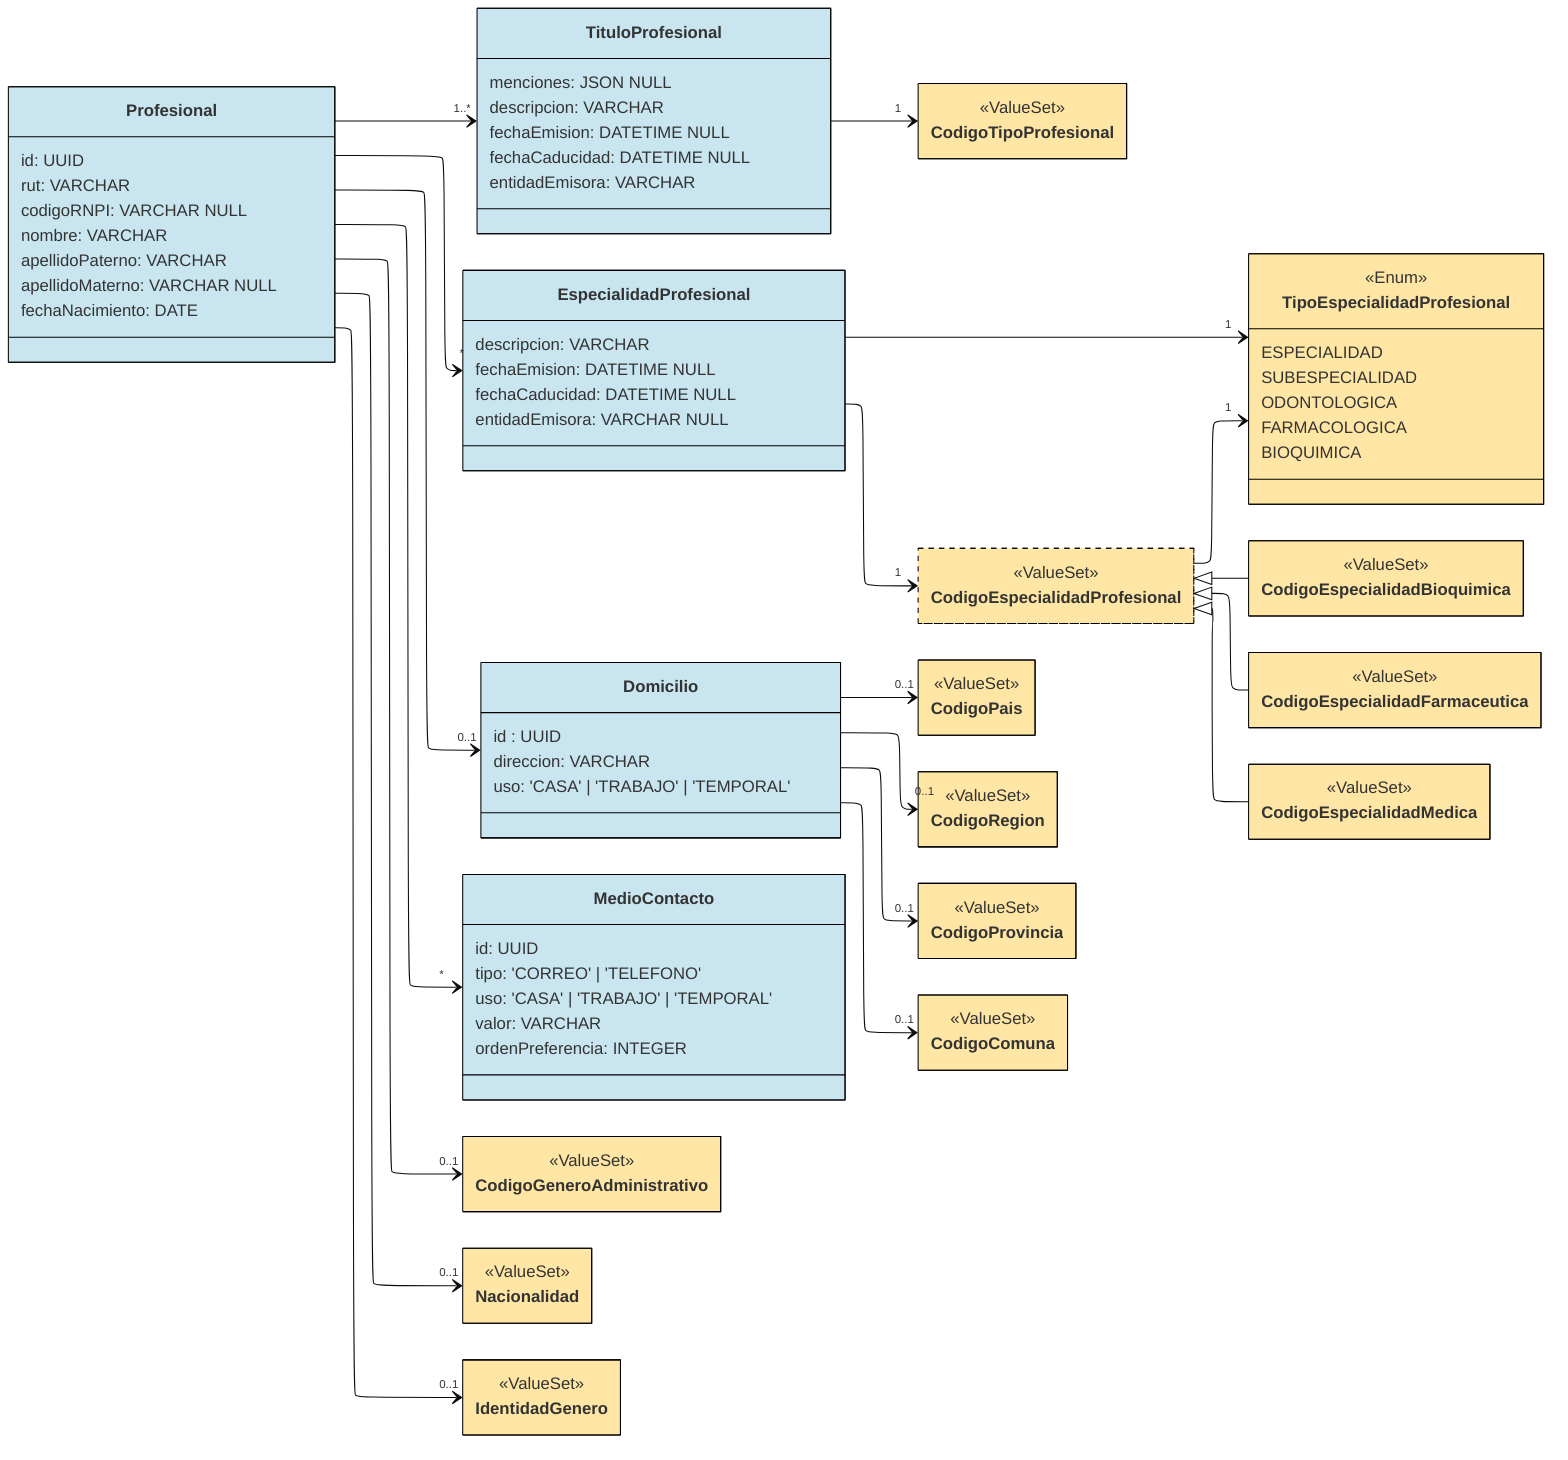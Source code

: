 ---
config:
  layout: elk
  theme: base
  class:
    hideEmptyMembersBox: true
  themeVariables:
    primaryBorderColor: "#000000"
    primaryColor: "#C9E6F0"
---

classDiagram
direction LR

class Profesional {
  id: UUID
  rut: VARCHAR
  %% Codigo identificador en Registro Nacional de Prestadores Individuales, opcional.
  codigoRNPI: VARCHAR NULL

  nombre: VARCHAR
  apellidoPaterno: VARCHAR
  apellidoMaterno: VARCHAR NULL

  fechaNacimiento: DATE
}

class TituloProfesional {
  %% Su contenido es un array de strings
  menciones: JSON NULL

  descripcion: VARCHAR
  fechaEmision: DATETIME NULL
  fechaCaducidad: DATETIME NULL
  entidadEmisora: VARCHAR
}

class CodigoTipoProfesional { <<ValueSet>> }

class EspecialidadProfesional {
  descripcion: VARCHAR
  fechaEmision: DATETIME NULL
  fechaCaducidad: DATETIME NULL
  entidadEmisora: VARCHAR NULL
}

class TipoEspecialidadProfesional {
  <<Enum>>
  ESPECIALIDAD
  SUBESPECIALIDAD
  ODONTOLOGICA
  FARMACOLOGICA
  BIOQUIMICA
}


class CodigoEspecialidadProfesional { <<ValueSet>> }

class CodigoEspecialidadBioquimica { <<ValueSet>> }

class CodigoEspecialidadFarmaceutica { <<ValueSet>> }

class CodigoEspecialidadMedica { <<ValueSet>> }
class Domicilio {
  id : UUID
  direccion: VARCHAR
  uso: 'CASA' | 'TRABAJO' | 'TEMPORAL'
}

class CodigoPais { <<ValueSet>> }

class CodigoRegion { <<ValueSet>> }

class CodigoProvincia { <<ValueSet>> }
class CodigoComuna { <<ValueSet>> }

class MedioContacto {
  id: UUID
  tipo: 'CORREO' | 'TELEFONO'
  uso: 'CASA' | 'TRABAJO' | 'TEMPORAL'
  valor: VARCHAR
  ordenPreferencia: INTEGER
}
class CodigoGeneroAdministrativo { <<ValueSet>> }

class Nacionalidad { <<ValueSet>> }
class IdentidadGenero { <<ValueSet>> }
Domicilio --> "0..1" CodigoPais
Domicilio --> "0..1" CodigoRegion
Domicilio --> "0..1" CodigoProvincia
Domicilio --> "0..1" CodigoComuna
Profesional --> "0..1" Domicilio


Profesional --> "1..*" TituloProfesional
TituloProfesional --> "1" CodigoTipoProfesional
EspecialidadProfesional --> "1" CodigoEspecialidadProfesional
EspecialidadProfesional --> "1" TipoEspecialidadProfesional
CodigoEspecialidadProfesional <|-- CodigoEspecialidadMedica
CodigoEspecialidadProfesional <|-- CodigoEspecialidadBioquimica
CodigoEspecialidadProfesional <|-- CodigoEspecialidadFarmaceutica
Profesional --> "*" EspecialidadProfesional
CodigoEspecialidadProfesional --> "1" TipoEspecialidadProfesional
Profesional --> "0..1" IdentidadGenero
Profesional --> "*" MedioContacto
Profesional --> "0..1" CodigoGeneroAdministrativo
Profesional --> "0..1" Nacionalidad

link Profesional "https://build.fhir.org/ig/Minsal-CL/SIGTEv2-IG/StructureDefinition-PractitionerProfesionalLE.html"
link CodigoTipoProfesional "https://build.fhir.org/ig/Minsal-CL/SIGTEv2-IG/ValueSet-VSTituloProfesional.html"
link CodigoEspecialidadBioquimica "https://build.fhir.org/ig/Minsal-CL/SIGTEv2-IG/ValueSet-VSEspecialidadBioqca.html"
link CodigoEspecialidadFarmaceutica "https://build.fhir.org/ig/Minsal-CL/SIGTEv2-IG/ValueSet-VSEspecialidadFarmaceutica.html"
link CodigoEspecialidadMedica "https://build.fhir.org/ig/Minsal-CL/SIGTEv2-IG/ValueSet-VSEspecialidadMed.html"
link CodigoRegion "https://hl7chile.cl/fhir/ig/clcore/1.9.2/ValueSet-VSCodigosRegionesCL.html"
link CodigoPais "https://hl7chile.cl/fhir/ig/clcore/1.9.2/ValueSet-CodPais.html"
link CodigoProvincia "https://hl7chile.cl/fhir/ig/clcore/1.9.2/ValueSet-VSCodigosProvinciasCL.html"
link CodigoComuna "https://hl7chile.cl/fhir/ig/clcore/1.9.2/ValueSet-VSCodigosComunaCL.html"
link Nacionalidad "https://hl7chile.cl/fhir/ig/clcore/1.9.2/ValueSet-CodPais.html"
link CodigoGeneroAdministrativo "https://hl7.org/fhir/R4/valueset-administrative-gender.html"
link IdentidadGenero "https://hl7chile.cl/fhir/ig/clcore/1.9.2/ValueSet-VSIdentidaddeGenero.html"

style CodigoRegion fill:#FFE6A5
style CodigoPais fill:#FFE6A5
style CodigoProvincia fill:#FFE6A5
style CodigoComuna fill:#FFE6A5
style CodigoTipoProfesional fill:#FFE6A5
style TipoEspecialidadProfesional fill:#FFE6A5
style CodigoEspecialidadProfesional fill:#FFE6A5,stroke-dasharray: 5 5
style CodigoEspecialidadBioquimica fill:#FFE6A5
style CodigoEspecialidadFarmaceutica fill:#FFE6A5
style CodigoEspecialidadMedica fill:#FFE6A5
style Nacionalidad fill:#FFE6A5
style CodigoGeneroAdministrativo fill:#FFE6A5
style IdentidadGenero fill:#FFE6A5